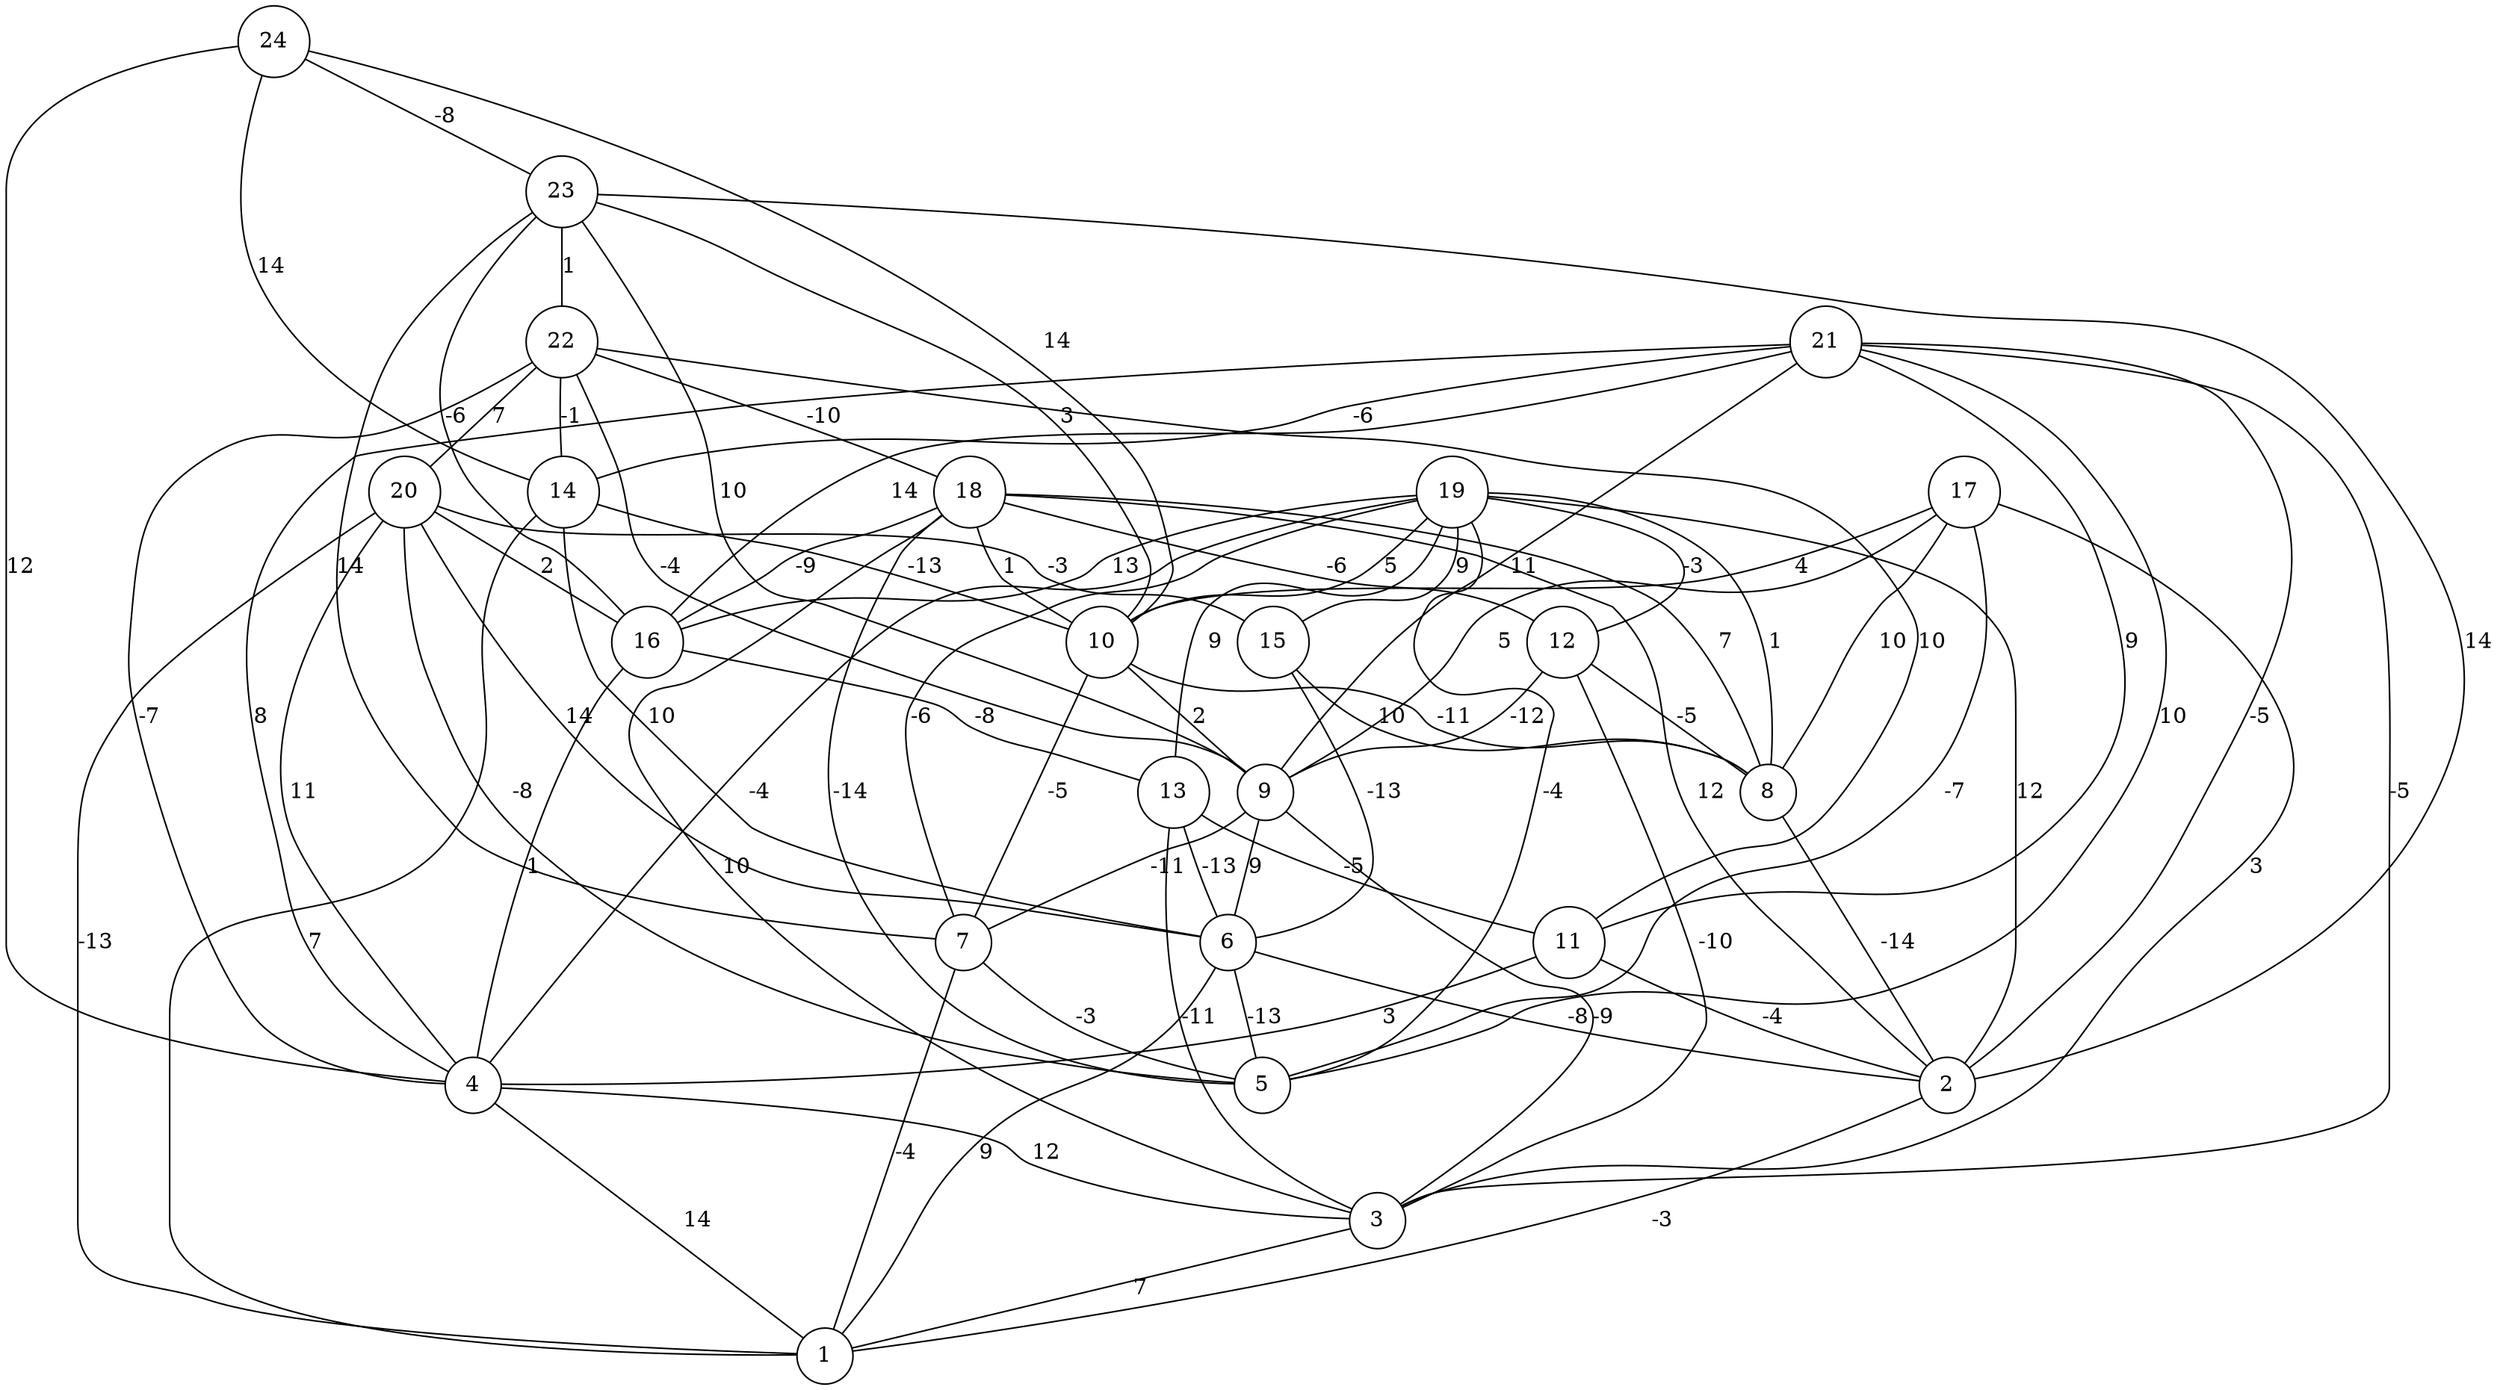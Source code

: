 graph { 
	 fontname="Helvetica,Arial,sans-serif" 
	 node [shape = circle]; 
	 24 -- 4 [label = "12"];
	 24 -- 10 [label = "14"];
	 24 -- 14 [label = "14"];
	 24 -- 23 [label = "-8"];
	 23 -- 2 [label = "14"];
	 23 -- 7 [label = "14"];
	 23 -- 9 [label = "10"];
	 23 -- 10 [label = "3"];
	 23 -- 16 [label = "-6"];
	 23 -- 22 [label = "1"];
	 22 -- 4 [label = "-7"];
	 22 -- 9 [label = "-4"];
	 22 -- 11 [label = "10"];
	 22 -- 14 [label = "-1"];
	 22 -- 18 [label = "-10"];
	 22 -- 20 [label = "7"];
	 21 -- 2 [label = "-5"];
	 21 -- 3 [label = "-5"];
	 21 -- 4 [label = "8"];
	 21 -- 5 [label = "10"];
	 21 -- 9 [label = "11"];
	 21 -- 11 [label = "9"];
	 21 -- 14 [label = "-6"];
	 21 -- 16 [label = "14"];
	 20 -- 1 [label = "-13"];
	 20 -- 4 [label = "11"];
	 20 -- 5 [label = "-8"];
	 20 -- 6 [label = "14"];
	 20 -- 15 [label = "-3"];
	 20 -- 16 [label = "2"];
	 19 -- 2 [label = "12"];
	 19 -- 4 [label = "-4"];
	 19 -- 5 [label = "-4"];
	 19 -- 7 [label = "-6"];
	 19 -- 8 [label = "1"];
	 19 -- 10 [label = "5"];
	 19 -- 12 [label = "-3"];
	 19 -- 13 [label = "9"];
	 19 -- 15 [label = "9"];
	 19 -- 16 [label = "13"];
	 18 -- 2 [label = "12"];
	 18 -- 3 [label = "10"];
	 18 -- 5 [label = "-14"];
	 18 -- 8 [label = "7"];
	 18 -- 10 [label = "1"];
	 18 -- 12 [label = "-6"];
	 18 -- 16 [label = "-9"];
	 17 -- 3 [label = "3"];
	 17 -- 5 [label = "-7"];
	 17 -- 8 [label = "10"];
	 17 -- 9 [label = "5"];
	 17 -- 10 [label = "4"];
	 16 -- 4 [label = "1"];
	 16 -- 13 [label = "-8"];
	 15 -- 6 [label = "-13"];
	 15 -- 8 [label = "10"];
	 14 -- 1 [label = "7"];
	 14 -- 6 [label = "10"];
	 14 -- 10 [label = "-13"];
	 13 -- 3 [label = "-11"];
	 13 -- 6 [label = "-13"];
	 13 -- 11 [label = "-5"];
	 12 -- 3 [label = "-10"];
	 12 -- 8 [label = "-5"];
	 12 -- 9 [label = "-12"];
	 11 -- 2 [label = "-4"];
	 11 -- 4 [label = "3"];
	 10 -- 7 [label = "-5"];
	 10 -- 8 [label = "-11"];
	 10 -- 9 [label = "2"];
	 9 -- 3 [label = "-9"];
	 9 -- 6 [label = "9"];
	 9 -- 7 [label = "-11"];
	 8 -- 2 [label = "-14"];
	 7 -- 1 [label = "-4"];
	 7 -- 5 [label = "-3"];
	 6 -- 1 [label = "9"];
	 6 -- 2 [label = "-8"];
	 6 -- 5 [label = "-13"];
	 4 -- 1 [label = "14"];
	 4 -- 3 [label = "12"];
	 3 -- 1 [label = "7"];
	 2 -- 1 [label = "-3"];
	 1;
	 2;
	 3;
	 4;
	 5;
	 6;
	 7;
	 8;
	 9;
	 10;
	 11;
	 12;
	 13;
	 14;
	 15;
	 16;
	 17;
	 18;
	 19;
	 20;
	 21;
	 22;
	 23;
	 24;
}
